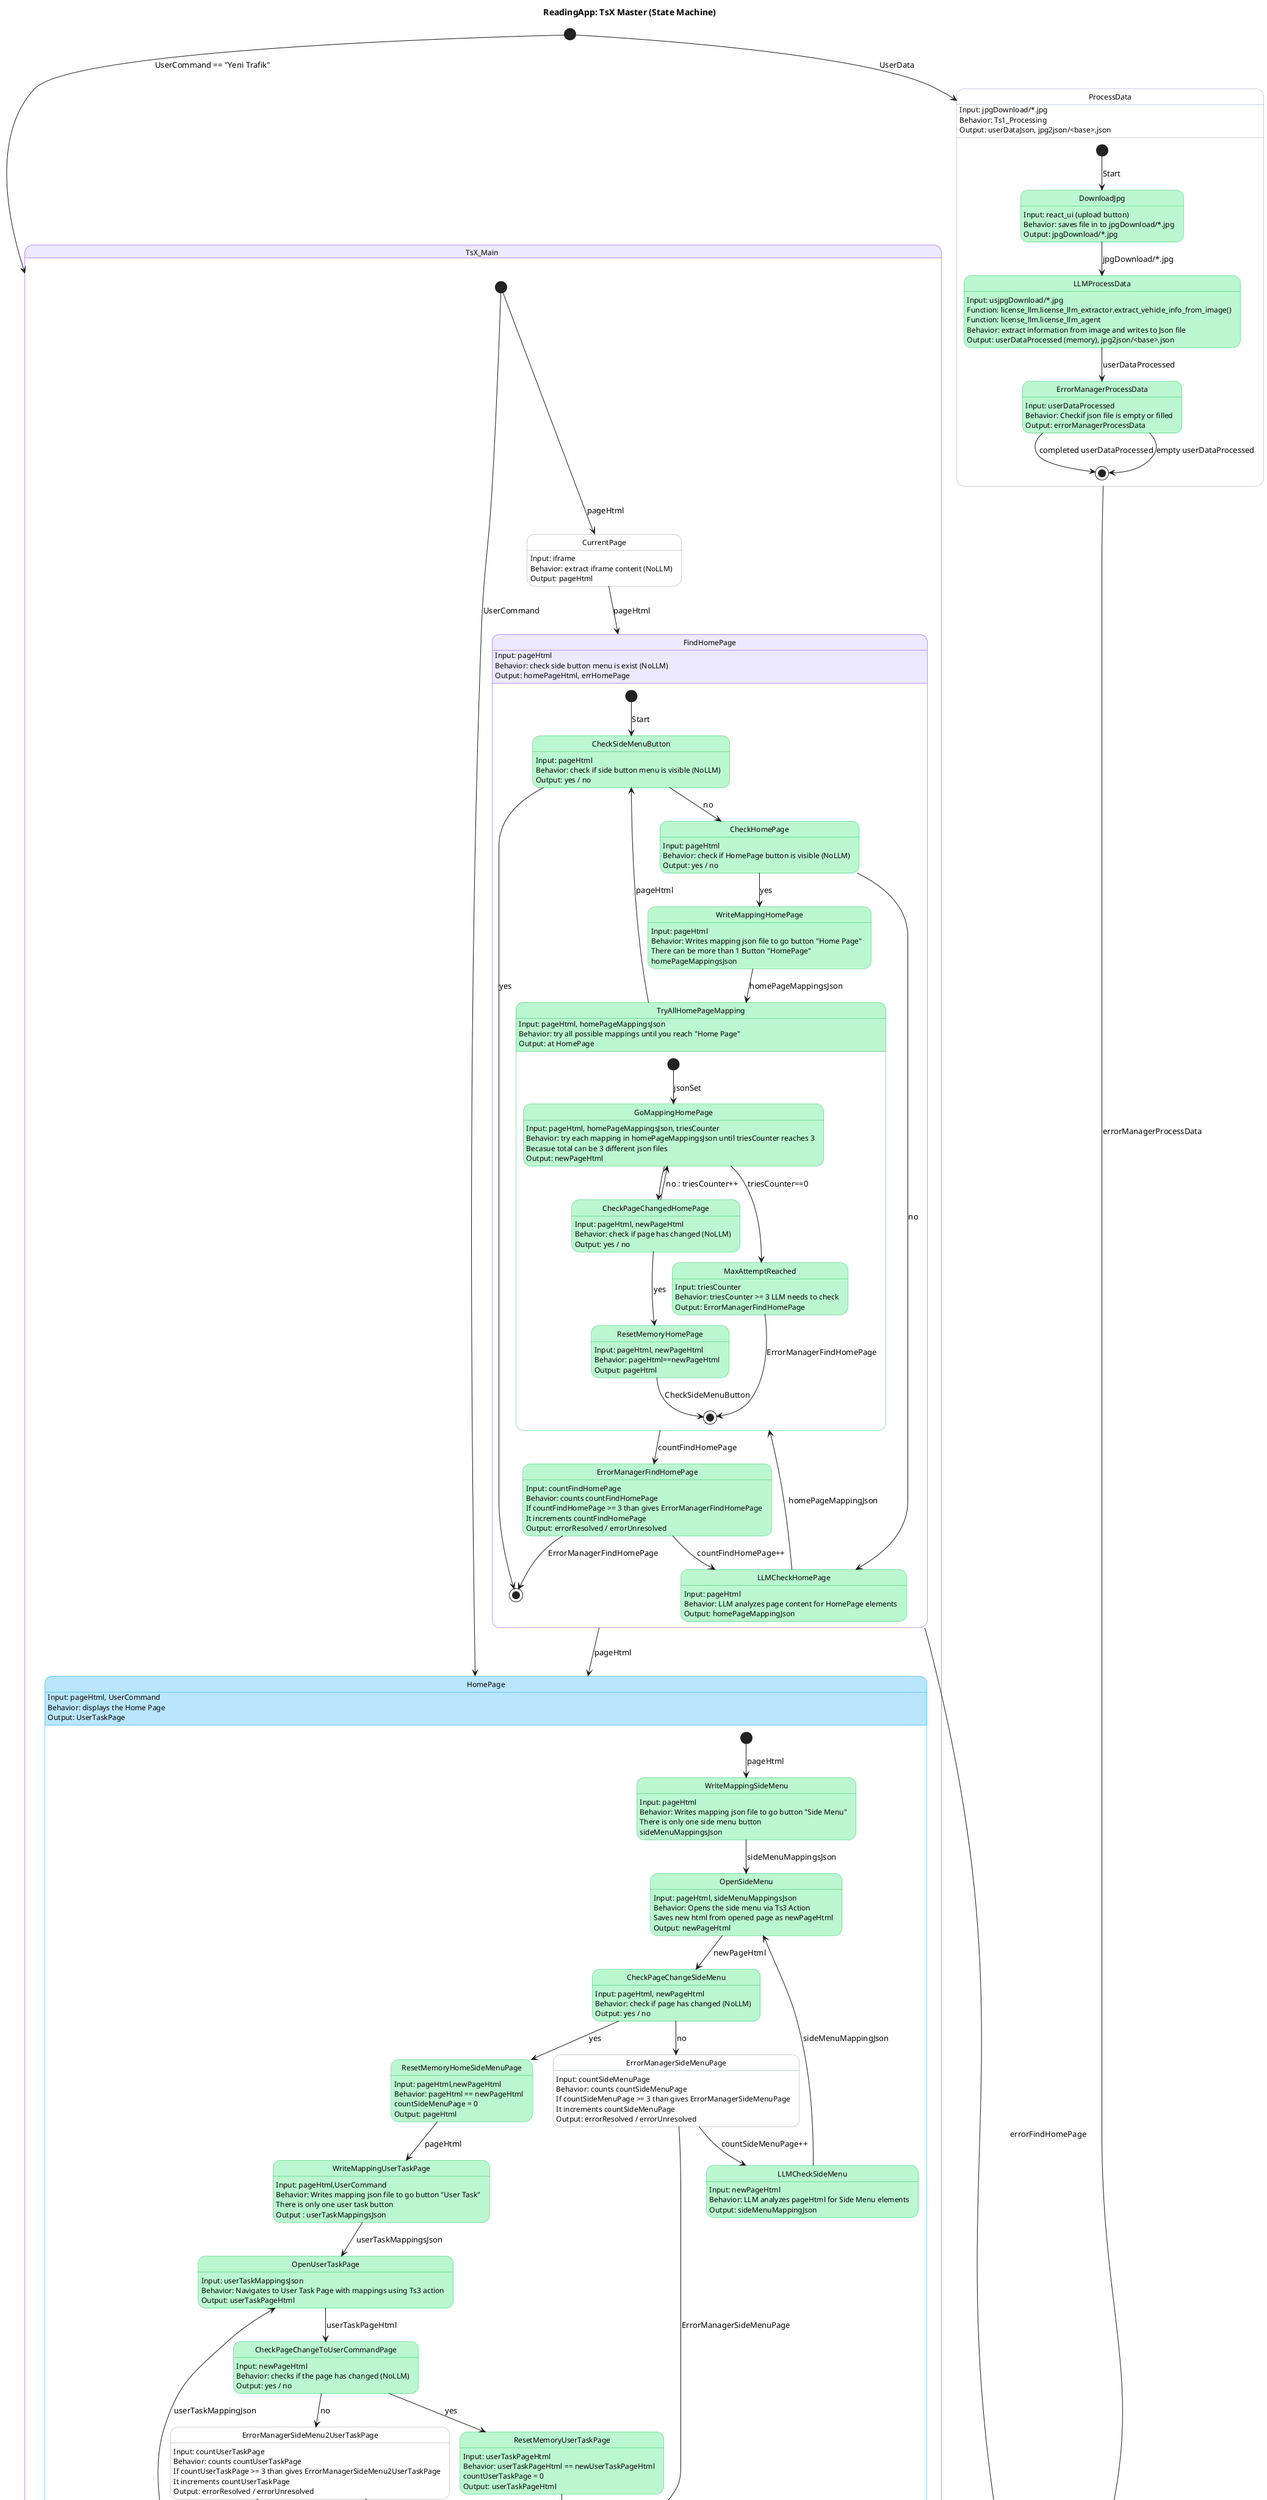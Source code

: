 @startuml
title ReadingApp: TsX Master (State Machine)

skinparam defaultFontName "Segoe UI"
skinparam state {
  BackgroundColor White
  BorderColor #94a3b8
  FontSize 12
}

skinparam state {
  BackgroundColor<<capture>> #dbeafe
  BorderColor<<capture>> #2563eb
  BackgroundColor<<analyze>> #ccfbf1
  BorderColor<<analyze>> #14b8a6
  BackgroundColor<<write>> #dcfce7
  BorderColor<<write>> #16a34a
  BackgroundColor<<navigate>> #ede9fe
  BorderColor<<navigate>> #7c3aed
  BackgroundColor<<classify>> #ccfbf1
  BorderColor<<classify>> #14b8a6
  BackgroundColor<<map>> #dcfce7
  BorderColor<<map>> #16a34a
  BackgroundColor<<fill>> #ede9fe
  BorderColor<<fill>> #7c3aed
  BackgroundColor<<diff>> #f1f5f9
  BorderColor<<diff>> #64748b
  BackgroundColor<<detect>> #fee2e2
  BorderColor<<detect>> #ef4444
  BackgroundColor<<function>> #bbf7d0
  BorderColor<<function>> #22c55e
  BackgroundColor<<view>> #bae6fd
  BorderColor<<view>> #0ea5e9
}


[*]--> TsX_Main : UserCommand == "Yeni Trafik"
[*] -->ProcessData : UserData

state ProcessData <<input>> {
  ProcessData : Input: jpgDownload/*.jpg
  ProcessData : Behavior: Ts1_Processing
  ProcessData : Output: userDataJson, jpg2json/<base>,json

  [*] --> DownloadJpg : Start

  state DownloadJpg <<function>> {
    DownloadJpg : Input: react_ui (upload button)
    DownloadJpg : Behavior: saves file in to jpgDownload/*.jpg
    DownloadJpg : Output: jpgDownload/*.jpg
  }

  DownloadJpg --> LLMProcessData : jpgDownload/*.jpg

  state LLMProcessData <<function>> {
    LLMProcessData : Input: usjpgDownload/*.jpg
    LLMProcessData : Function: license_llm.license_llm_extractor.extract_vehicle_info_from_image()
    LLMProcessData : Function: license_llm.license_llm_agent
    LLMProcessData : Behavior: extract information from image and writes to Json file
    LLMProcessData : Output: userDataProcessed (memory), jpg2json/<base>.json
  }

  state ErrorManagerProcessData <<function>> {
    ErrorManagerProcessData : Input: userDataProcessed
    ErrorManagerProcessData : Behavior: Checkif json file is empty or filled
    ErrorManagerProcessData : Output: errorManagerProcessData
  }

  ErrorManagerProcessData --> [*] : completed userDataProcessed
  ErrorManagerProcessData --> [*] : empty userDataProcessed

  LLMProcessData --> ErrorManagerProcessData : userDataProcessed

  

}

ProcessData --> TsXErrorManager : errorManagerProcessData

state TsX_Main <<navigate>> {

  [*] --> CurrentPage : pageHtml
  [*] --> HomePage : UserCommand

  state CurrentPage <<input>> {
    CurrentPage : Input: iframe 
    CurrentPage : Behavior: extract iframe content (NoLLM)
    CurrentPage : Output: pageHtml
  }

  CurrentPage --> FindHomePage : pageHtml

  state FindHomePage <<navigate>> {
    

    

    FindHomePage : Input: pageHtml
    FindHomePage : Behavior: check side button menu is exist (NoLLM)
    FindHomePage : Output: homePageHtml, errHomePage 
      
    


    [*] --> CheckSideMenuButton : Start

    state CheckSideMenuButton <<function>> {
      CheckSideMenuButton : Input: pageHtml
      CheckSideMenuButton : Behavior: check if side button menu is visible (NoLLM)
      CheckSideMenuButton : Output: yes / no
    }

    CheckSideMenuButton --> [*] : yes
    CheckSideMenuButton --> CheckHomePage : no

    state CheckHomePage <<function>> {
      CheckHomePage : Input: pageHtml
      CheckHomePage : Behavior: check if HomePage button is visible (NoLLM)
      CheckHomePage : Output: yes / no
    }

    CheckHomePage --> WriteMappingHomePage : yes 
    CheckHomePage --> LLMCheckHomePage : no 

    state WriteMappingHomePage <<function>> {
      WriteMappingHomePage : Input: pageHtml
      WriteMappingHomePage : Behavior: Writes mapping json file to go button "Home Page"
      WriteMappingHomePage : There can be more than 1 Button "HomePage"
      WriteMappingHomePage : homePageMappingsJson
    }

    WriteMappingHomePage --> TryAllHomePageMapping : homePageMappingsJson

    state TryAllHomePageMapping <<function>> {
      TryAllHomePageMapping : Input: pageHtml, homePageMappingsJson
      TryAllHomePageMapping : Behavior: try all possible mappings until you reach "Home Page"
      TryAllHomePageMapping : Output: at HomePage

      [*] --> GoMappingHomePage : jsonSet

      state GoMappingHomePage <<function>> {
        GoMappingHomePage : Input: pageHtml, homePageMappingsJson, triesCounter
        GoMappingHomePage : Behavior: try each mapping in homePageMappingsJson until triesCounter reaches 3
        GoMappingHomePage : Becasue total can be 3 different json files
        GoMappingHomePage : Output: newPageHtml
      }

      GoMappingHomePage --> CheckPageChangedHomePage 

      state CheckPageChangedHomePage <<function>> {
        CheckPageChangedHomePage : Input: pageHtml, newPageHtml
        CheckPageChangedHomePage : Behavior: check if page has changed (NoLLM)
        CheckPageChangedHomePage : Output: yes / no
      }

      CheckPageChangedHomePage --> ResetMemoryHomePage : yes
      CheckPageChangedHomePage --> GoMappingHomePage : no : triesCounter++


      state ResetMemoryHomePage <<function>> {
        ResetMemoryHomePage : Input: pageHtml, newPageHtml
        ResetMemoryHomePage : Behavior: pageHtml==newPageHtml
        ResetMemoryHomePage : Output: pageHtml
      }

      GoMappingHomePage --> MaxAttemptReached : triesCounter==0
      state MaxAttemptReached <<function>> {
        MaxAttemptReached : Input: triesCounter
        MaxAttemptReached : Behavior: triesCounter >= 3 LLM needs to check
        MaxAttemptReached : Output: ErrorManagerFindHomePage
      }

      MaxAttemptReached --> [*] : ErrorManagerFindHomePage
      ResetMemoryHomePage --> [*] : CheckSideMenuButton
    }

    TryAllHomePageMapping --> ErrorManagerFindHomePage : countFindHomePage
    TryAllHomePageMapping --> CheckSideMenuButton :pageHtml

    state ErrorManagerFindHomePage <<function>> {
      ErrorManagerFindHomePage : Input: countFindHomePage
      ErrorManagerFindHomePage : Behavior: counts countFindHomePage
      ErrorManagerFindHomePage : If countFindHomePage >= 3 than gives ErrorManagerFindHomePage
      ErrorManagerFindHomePage : It increments countFindHomePage
      ErrorManagerFindHomePage : Output: errorResolved / errorUnresolved
    }

    ErrorManagerFindHomePage --> LLMCheckHomePage : countFindHomePage++
    ErrorManagerFindHomePage --> [*] : ErrorManagerFindHomePage

    state LLMCheckHomePage <<function>> {
      LLMCheckHomePage : Input: pageHtml
      LLMCheckHomePage : Behavior: LLM analyzes page content for HomePage elements
      LLMCheckHomePage : Output: homePageMappingJson
    }

    LLMCheckHomePage -->TryAllHomePageMapping : homePageMappingJson
  }

  FindHomePage --> HomePage : pageHtml
  FindHomePage --> TsXErrorManager : errorFindHomePage

  state HomePage <<view>> {
    HomePage : Input: pageHtml, UserCommand
    HomePage : Behavior: displays the Home Page
    HomePage : Output: UserTaskPage

    [*] --> WriteMappingSideMenu :pageHtml

    state WriteMappingSideMenu <<function>> {
      WriteMappingSideMenu : Input: pageHtml
      WriteMappingSideMenu : Behavior: Writes mapping json file to go button "Side Menu"
      WriteMappingSideMenu : There is only one side menu button
      WriteMappingSideMenu : sideMenuMappingsJson
    }

    WriteMappingSideMenu --> OpenSideMenu : sideMenuMappingsJson
    state OpenSideMenu <<function>> {
      OpenSideMenu : Input: pageHtml, sideMenuMappingsJson
      OpenSideMenu : Behavior: Opens the side menu via Ts3 Action
      OpenSideMenu : Saves new html from opened page as newPageHtml
      OpenSideMenu : Output: newPageHtml
    }

    OpenSideMenu --> CheckPageChangeSideMenu : newPageHtml

    state CheckPageChangeSideMenu <<function>> {
      CheckPageChangeSideMenu : Input: pageHtml, newPageHtml
      CheckPageChangeSideMenu : Behavior: check if page has changed (NoLLM)
      CheckPageChangeSideMenu : Output: yes / no
    }

    CheckPageChangeSideMenu --> ErrorManagerSideMenuPage : no
    CheckPageChangeSideMenu --> ResetMemoryHomeSideMenuPage : yes

    ErrorManagerSideMenuPage --> LLMCheckSideMenu : countSideMenuPage++
    ErrorManagerSideMenuPage --> [*] : ErrorManagerSideMenuPage

    state LLMCheckSideMenu <<function>> {
      LLMCheckSideMenu : Input: newPageHtml
      LLMCheckSideMenu : Behavior: LLM analyzes pageHtml for Side Menu elements
      LLMCheckSideMenu : Output: sideMenuMappingJson
    }

    LLMCheckSideMenu --> OpenSideMenu : sideMenuMappingJson
    state ErrorManagerSideMenuPage <<error>> {
      ErrorManagerSideMenuPage : Input: countSideMenuPage
      ErrorManagerSideMenuPage : Behavior: counts countSideMenuPage
      ErrorManagerSideMenuPage : If countSideMenuPage >= 3 than gives ErrorManagerSideMenuPage
      ErrorManagerSideMenuPage : It increments countSideMenuPage
      ErrorManagerSideMenuPage : Output: errorResolved / errorUnresolved
    }

    state ResetMemoryHomeSideMenuPage <<function>> {
      ResetMemoryHomeSideMenuPage : Input: pageHtml,newPageHtml
      ResetMemoryHomeSideMenuPage : Behavior: pageHtml == newPageHtml
      ResetMemoryHomeSideMenuPage : countSideMenuPage = 0
      ResetMemoryHomeSideMenuPage : Output: pageHtml
    }

    ResetMemoryHomeSideMenuPage --> WriteMappingUserTaskPage : pageHtml

    state WriteMappingUserTaskPage <<function>> {
      WriteMappingUserTaskPage : Input: pageHtml,UserCommand
      WriteMappingUserTaskPage : Behavior: Writes mapping json file to go button "User Task"
      WriteMappingUserTaskPage : There is only one user task button
      WriteMappingUserTaskPage : Output : userTaskMappingsJson
    }

    WriteMappingUserTaskPage --> OpenUserTaskPage : userTaskMappingsJson
    
    state OpenUserTaskPage <<function>> {
      OpenUserTaskPage : Input: userTaskMappingsJson
      OpenUserTaskPage : Behavior: Navigates to User Task Page with mappings using Ts3 action
      OpenUserTaskPage : Output: userTaskPageHtml
    }

    OpenUserTaskPage --> CheckPageChangeToUserCommandPage : userTaskPageHtml

    state CheckPageChangeToUserCommandPage <<function>> {
      CheckPageChangeToUserCommandPage : Input: newPageHtml
      CheckPageChangeToUserCommandPage : Behavior: checks if the page has changed (NoLLM)
      CheckPageChangeToUserCommandPage : Output: yes / no
    }

    CheckPageChangeToUserCommandPage --> ErrorManagerSideMenu2UserTaskPage : no
    CheckPageChangeToUserCommandPage --> ResetMemoryUserTaskPage : yes

    state ErrorManagerSideMenu2UserTaskPage <<error>> {
      ErrorManagerSideMenu2UserTaskPage : Input: countUserTaskPage
      ErrorManagerSideMenu2UserTaskPage : Behavior: counts countUserTaskPage
      ErrorManagerSideMenu2UserTaskPage : If countUserTaskPage >= 3 than gives ErrorManagerSideMenu2UserTaskPage
      ErrorManagerSideMenu2UserTaskPage : It increments countUserTaskPage
      ErrorManagerSideMenu2UserTaskPage : Output: errorResolved / errorUnresolved
    }

    ErrorManagerSideMenu2UserTaskPage --> [*] : ErrorManagerSideMenu2UserTaskPage
    ErrorManagerSideMenu2UserTaskPage --> LLMCheckUserTaskPage : countUserTaskPage++
    
    state LLMCheckUserTaskPage <<function>> {
      LLMCheckUserTaskPage : Input: userTaskPageHtml
      LLMCheckUserTaskPage : Behavior: LLM analyzes userTaskPageHtml for User Task elements
      LLMCheckUserTaskPage : Output: userTaskMappingJson
    }

    LLMCheckUserTaskPage --> OpenUserTaskPage : userTaskMappingJson


    state ResetMemoryUserTaskPage <<function>> {
    ResetMemoryUserTaskPage : Input: userTaskPageHtml
    ResetMemoryUserTaskPage : Behavior: userTaskPageHtml == newUserTaskPageHtml
    ResetMemoryUserTaskPage : countUserTaskPage = 0
    ResetMemoryUserTaskPage : Output: userTaskPageHtml
    }
    ResetMemoryUserTaskPage --> [*] : userTaskPageHtml

  }

  HomePage --> TsXErrorManager : ErrorManagerSideMenu2UserTaskPage
  HomePage --> TsXErrorManager : errorManagerSideMenuPage
  HomePage --> UserTaskPage : userTaskPageHtml

  state UserTaskPage <<view>> {
      UserTaskPage : Input: userTaskPageHtml
      UserTaskPage : Behavior: processes userTaskPageHtml
      UserTaskPage : Output: pdfReady

      
  }

  state TsXErrorManager <<error>> {
      TsXErrorManager : Input: errorContext
      TsXErrorManager : Behavior: handles errors specific to TSX
      TsXErrorManager : Output: errorResolved / errorUnresolved
  }

  

  

}




@enduml
